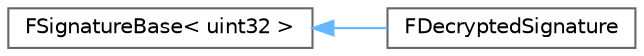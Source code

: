 digraph "Graphical Class Hierarchy"
{
 // INTERACTIVE_SVG=YES
 // LATEX_PDF_SIZE
  bgcolor="transparent";
  edge [fontname=Helvetica,fontsize=10,labelfontname=Helvetica,labelfontsize=10];
  node [fontname=Helvetica,fontsize=10,shape=box,height=0.2,width=0.4];
  rankdir="LR";
  Node0 [id="Node000000",label="FSignatureBase\< uint32 \>",height=0.2,width=0.4,color="grey40", fillcolor="white", style="filled",URL="$d1/d29/structFSignatureBase.html",tooltip=" "];
  Node0 -> Node1 [id="edge5080_Node000000_Node000001",dir="back",color="steelblue1",style="solid",tooltip=" "];
  Node1 [id="Node000001",label="FDecryptedSignature",height=0.2,width=0.4,color="grey40", fillcolor="white", style="filled",URL="$dc/d1d/structFDecryptedSignature.html",tooltip=" "];
}
